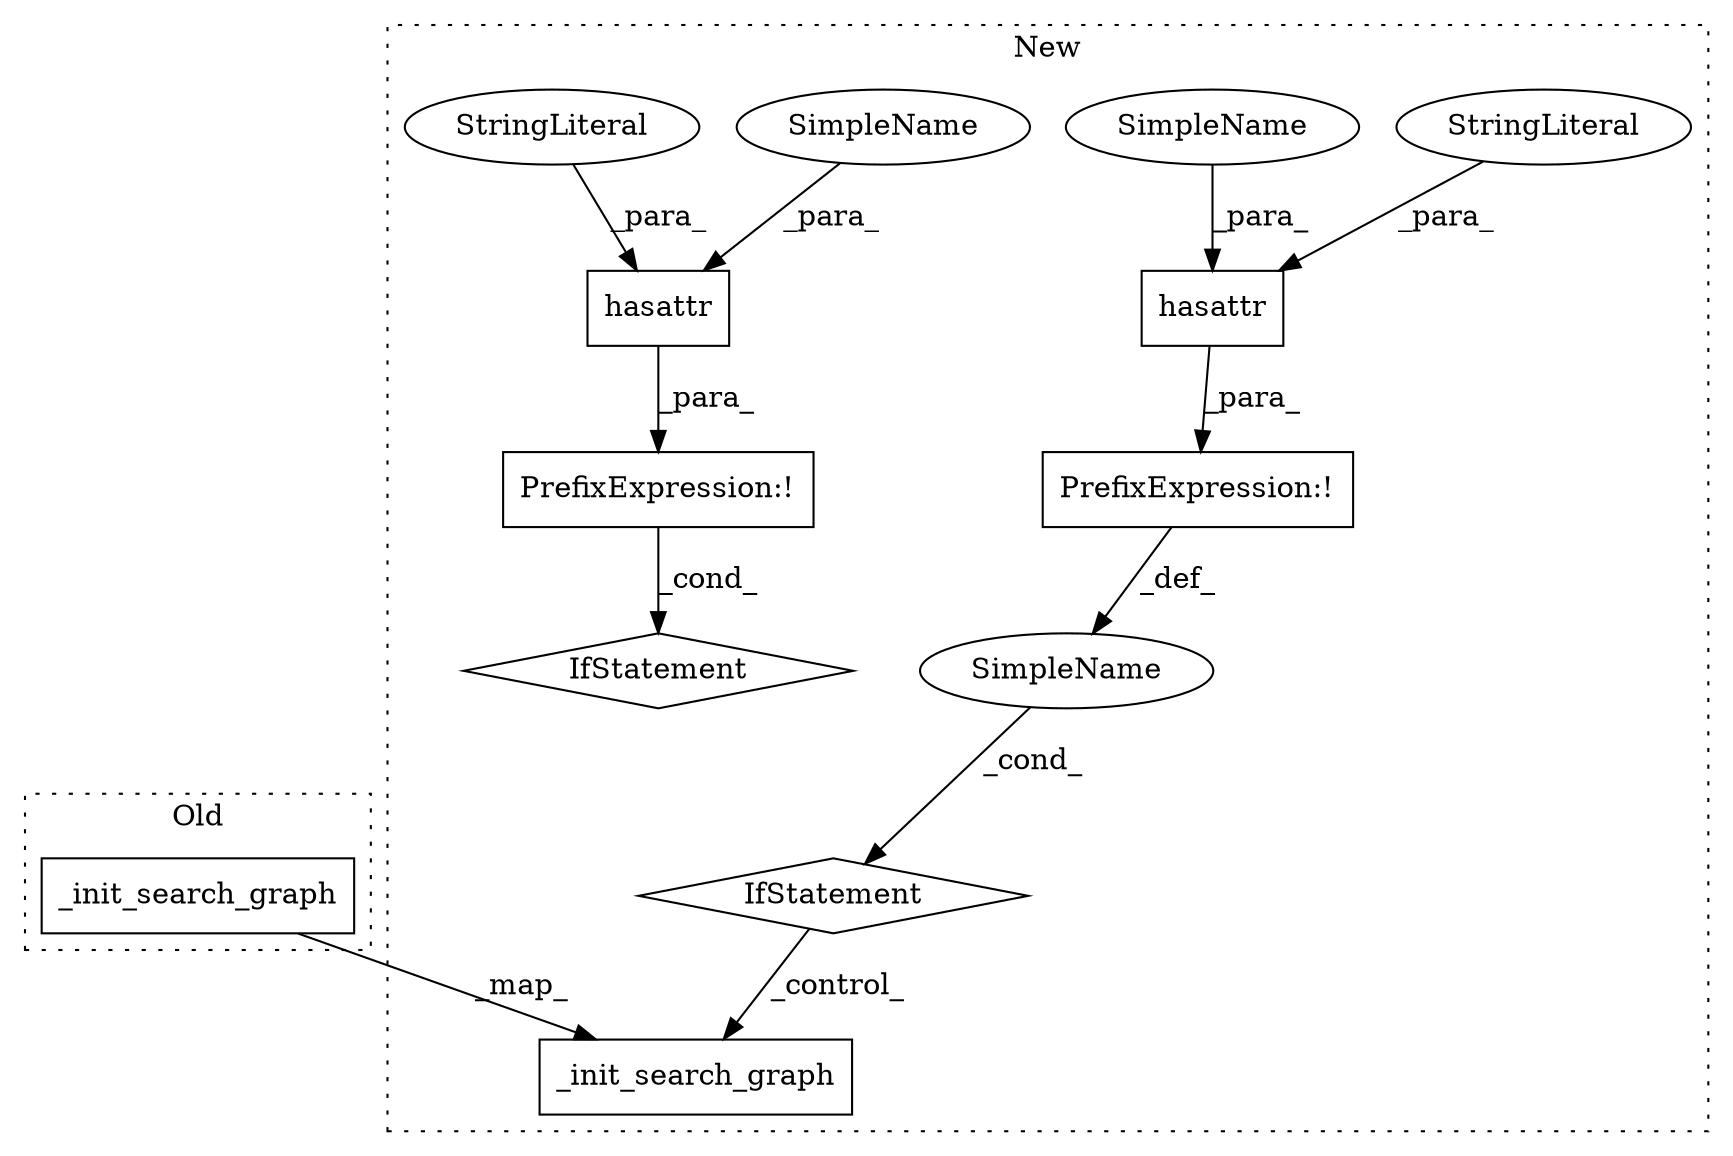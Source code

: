 digraph G {
subgraph cluster0 {
1 [label="_init_search_graph" a="32" s="38186" l="20" shape="box"];
label = "Old";
style="dotted";
}
subgraph cluster1 {
2 [label="_init_search_graph" a="32" s="38270" l="20" shape="box"];
3 [label="IfStatement" a="25" s="38219,38253" l="4,2" shape="diamond"];
4 [label="SimpleName" a="42" s="" l="" shape="ellipse"];
5 [label="hasattr" a="32" s="38224,38252" l="8,1" shape="box"];
6 [label="StringLiteral" a="45" s="38237" l="15" shape="ellipse"];
7 [label="PrefixExpression:!" a="38" s="38223" l="1" shape="box"];
8 [label="hasattr" a="32" s="38311,38342" l="8,1" shape="box"];
9 [label="PrefixExpression:!" a="38" s="38310" l="1" shape="box"];
10 [label="IfStatement" a="25" s="38306,38343" l="4,2" shape="diamond"];
11 [label="StringLiteral" a="45" s="38324" l="18" shape="ellipse"];
12 [label="SimpleName" a="42" s="38232" l="4" shape="ellipse"];
13 [label="SimpleName" a="42" s="38319" l="4" shape="ellipse"];
label = "New";
style="dotted";
}
1 -> 2 [label="_map_"];
3 -> 2 [label="_control_"];
4 -> 3 [label="_cond_"];
5 -> 7 [label="_para_"];
6 -> 5 [label="_para_"];
7 -> 4 [label="_def_"];
8 -> 9 [label="_para_"];
9 -> 10 [label="_cond_"];
11 -> 8 [label="_para_"];
12 -> 5 [label="_para_"];
13 -> 8 [label="_para_"];
}